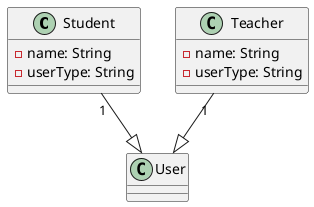 @startuml
class Student {
  - name: String
  - userType: String
}

class Teacher {
  - name: String
  - userType: String
}

Student "1" --|> User
Teacher "1" --|> User
@enduml